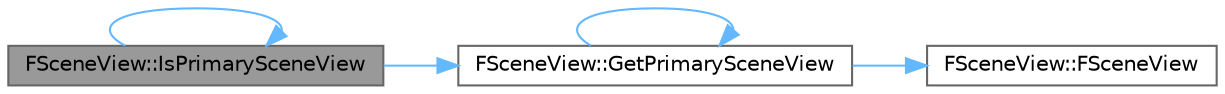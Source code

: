 digraph "FSceneView::IsPrimarySceneView"
{
 // INTERACTIVE_SVG=YES
 // LATEX_PDF_SIZE
  bgcolor="transparent";
  edge [fontname=Helvetica,fontsize=10,labelfontname=Helvetica,labelfontsize=10];
  node [fontname=Helvetica,fontsize=10,shape=box,height=0.2,width=0.4];
  rankdir="LR";
  Node1 [id="Node000001",label="FSceneView::IsPrimarySceneView",height=0.2,width=0.4,color="gray40", fillcolor="grey60", style="filled", fontcolor="black",tooltip="Checks whether this is the primary view of a stereo pair (important in instanced stereo rendering)."];
  Node1 -> Node2 [id="edge1_Node000001_Node000002",color="steelblue1",style="solid",tooltip=" "];
  Node2 [id="Node000002",label="FSceneView::GetPrimarySceneView",height=0.2,width=0.4,color="grey40", fillcolor="white", style="filled",URL="$d1/d4c/classFSceneView.html#ac54935548ab71d66c1b4c73d5a688e8e",tooltip="Get the primary view associated with the secondary view."];
  Node2 -> Node3 [id="edge2_Node000002_Node000003",color="steelblue1",style="solid",tooltip=" "];
  Node3 [id="Node000003",label="FSceneView::FSceneView",height=0.2,width=0.4,color="grey40", fillcolor="white", style="filled",URL="$d1/d4c/classFSceneView.html#add3797bd813ab4341cc6438c5633d1bf",tooltip="Initialization constructor."];
  Node2 -> Node2 [id="edge3_Node000002_Node000002",color="steelblue1",style="solid",tooltip=" "];
  Node1 -> Node1 [id="edge4_Node000001_Node000001",color="steelblue1",style="solid",tooltip=" "];
}
